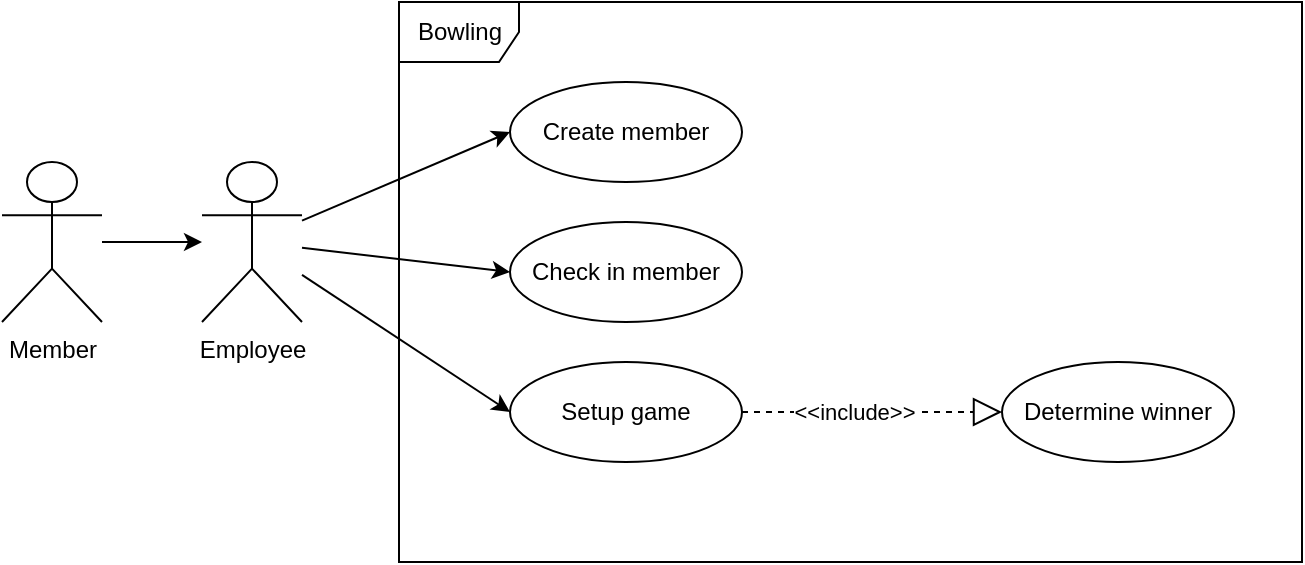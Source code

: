 <mxfile version="24.8.3">
  <diagram name="Sida-1" id="x3ZzoXaGqfRypT1GUdQm">
    <mxGraphModel dx="913" dy="537" grid="1" gridSize="10" guides="1" tooltips="1" connect="1" arrows="1" fold="1" page="1" pageScale="1" pageWidth="827" pageHeight="1169" math="0" shadow="0">
      <root>
        <mxCell id="0" />
        <mxCell id="1" parent="0" />
        <mxCell id="35zDWLOIGXifV8zpagiv-4" value="" style="rounded=0;orthogonalLoop=1;jettySize=auto;html=1;entryX=0;entryY=0.5;entryDx=0;entryDy=0;" edge="1" parent="1" source="35zDWLOIGXifV8zpagiv-1" target="35zDWLOIGXifV8zpagiv-14">
          <mxGeometry relative="1" as="geometry" />
        </mxCell>
        <mxCell id="35zDWLOIGXifV8zpagiv-16" value="" style="rounded=0;orthogonalLoop=1;jettySize=auto;html=1;" edge="1" parent="1" source="35zDWLOIGXifV8zpagiv-1">
          <mxGeometry relative="1" as="geometry">
            <mxPoint x="170" y="220" as="sourcePoint" />
            <mxPoint x="274" y="235" as="targetPoint" />
          </mxGeometry>
        </mxCell>
        <mxCell id="35zDWLOIGXifV8zpagiv-17" value="" style="rounded=0;orthogonalLoop=1;jettySize=auto;html=1;entryX=0;entryY=0.5;entryDx=0;entryDy=0;" edge="1" parent="1" source="35zDWLOIGXifV8zpagiv-1" target="35zDWLOIGXifV8zpagiv-2">
          <mxGeometry relative="1" as="geometry" />
        </mxCell>
        <mxCell id="35zDWLOIGXifV8zpagiv-1" value="Employee" style="shape=umlActor;verticalLabelPosition=bottom;verticalAlign=top;html=1;" vertex="1" parent="1">
          <mxGeometry x="120" y="110" width="50" height="80" as="geometry" />
        </mxCell>
        <mxCell id="35zDWLOIGXifV8zpagiv-2" value="Create member" style="ellipse;whiteSpace=wrap;html=1;" vertex="1" parent="1">
          <mxGeometry x="274" y="70" width="116" height="50" as="geometry" />
        </mxCell>
        <mxCell id="35zDWLOIGXifV8zpagiv-13" value="" style="edgeStyle=orthogonalEdgeStyle;rounded=0;orthogonalLoop=1;jettySize=auto;html=1;" edge="1" parent="1" source="35zDWLOIGXifV8zpagiv-5" target="35zDWLOIGXifV8zpagiv-1">
          <mxGeometry relative="1" as="geometry" />
        </mxCell>
        <mxCell id="35zDWLOIGXifV8zpagiv-5" value="Member" style="shape=umlActor;verticalLabelPosition=bottom;verticalAlign=top;html=1;" vertex="1" parent="1">
          <mxGeometry x="20" y="110" width="50" height="80" as="geometry" />
        </mxCell>
        <mxCell id="35zDWLOIGXifV8zpagiv-9" value="Bowling" style="shape=umlFrame;whiteSpace=wrap;html=1;pointerEvents=0;" vertex="1" parent="1">
          <mxGeometry x="218.5" y="30" width="451.5" height="280" as="geometry" />
        </mxCell>
        <mxCell id="35zDWLOIGXifV8zpagiv-14" value="Check in member" style="ellipse;whiteSpace=wrap;html=1;" vertex="1" parent="1">
          <mxGeometry x="274" y="140" width="116" height="50" as="geometry" />
        </mxCell>
        <mxCell id="35zDWLOIGXifV8zpagiv-15" value="Setup game" style="ellipse;whiteSpace=wrap;html=1;" vertex="1" parent="1">
          <mxGeometry x="274" y="210" width="116" height="50" as="geometry" />
        </mxCell>
        <mxCell id="35zDWLOIGXifV8zpagiv-18" value="Determine winner" style="ellipse;whiteSpace=wrap;html=1;" vertex="1" parent="1">
          <mxGeometry x="520" y="210" width="116" height="50" as="geometry" />
        </mxCell>
        <mxCell id="35zDWLOIGXifV8zpagiv-22" value="" style="endArrow=block;dashed=1;endFill=0;endSize=12;html=1;rounded=0;entryX=0;entryY=0.5;entryDx=0;entryDy=0;exitX=1;exitY=0.5;exitDx=0;exitDy=0;" edge="1" parent="1" source="35zDWLOIGXifV8zpagiv-15" target="35zDWLOIGXifV8zpagiv-18">
          <mxGeometry width="160" relative="1" as="geometry">
            <mxPoint x="290" y="300" as="sourcePoint" />
            <mxPoint x="450" y="300" as="targetPoint" />
          </mxGeometry>
        </mxCell>
        <mxCell id="35zDWLOIGXifV8zpagiv-23" value="&amp;lt;&amp;lt;include&amp;gt;&amp;gt;" style="edgeLabel;html=1;align=center;verticalAlign=middle;resizable=0;points=[];" vertex="1" connectable="0" parent="35zDWLOIGXifV8zpagiv-22">
          <mxGeometry x="-0.145" relative="1" as="geometry">
            <mxPoint as="offset" />
          </mxGeometry>
        </mxCell>
      </root>
    </mxGraphModel>
  </diagram>
</mxfile>
